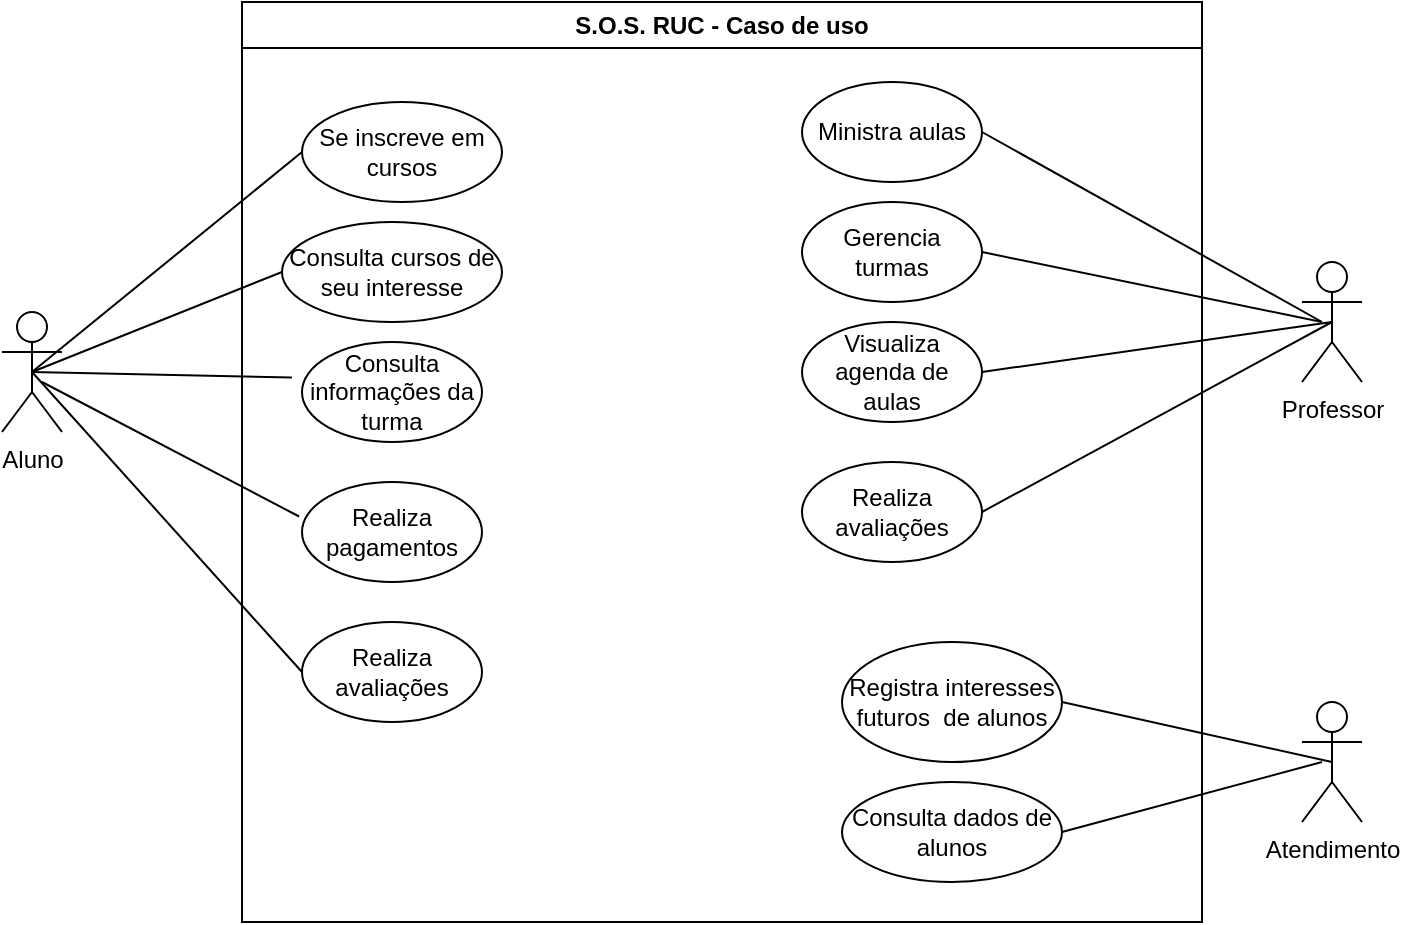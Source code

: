 <mxfile version="23.1.1" type="github">
  <diagram name="Página-1" id="qKHDh8DLJSiiZXxD2Wy4">
    <mxGraphModel dx="1035" dy="501" grid="1" gridSize="10" guides="1" tooltips="1" connect="1" arrows="1" fold="1" page="1" pageScale="1" pageWidth="827" pageHeight="1169" math="0" shadow="0">
      <root>
        <mxCell id="0" />
        <mxCell id="1" parent="0" />
        <mxCell id="YNz9CFvhazMTgxD7ysF_-2" value="S.O.S. RUC - Caso de uso" style="swimlane;whiteSpace=wrap;html=1;" vertex="1" parent="1">
          <mxGeometry x="160" y="110" width="480" height="460" as="geometry" />
        </mxCell>
        <mxCell id="YNz9CFvhazMTgxD7ysF_-4" value="Se inscreve em cursos" style="ellipse;whiteSpace=wrap;html=1;" vertex="1" parent="YNz9CFvhazMTgxD7ysF_-2">
          <mxGeometry x="30" y="50" width="100" height="50" as="geometry" />
        </mxCell>
        <mxCell id="YNz9CFvhazMTgxD7ysF_-5" value="Consulta cursos de seu interesse" style="ellipse;whiteSpace=wrap;html=1;" vertex="1" parent="YNz9CFvhazMTgxD7ysF_-2">
          <mxGeometry x="20" y="110" width="110" height="50" as="geometry" />
        </mxCell>
        <mxCell id="YNz9CFvhazMTgxD7ysF_-6" value="Consulta informações da turma" style="ellipse;whiteSpace=wrap;html=1;" vertex="1" parent="YNz9CFvhazMTgxD7ysF_-2">
          <mxGeometry x="30" y="170" width="90" height="50" as="geometry" />
        </mxCell>
        <mxCell id="YNz9CFvhazMTgxD7ysF_-7" value="Realiza pagamentos" style="ellipse;whiteSpace=wrap;html=1;" vertex="1" parent="YNz9CFvhazMTgxD7ysF_-2">
          <mxGeometry x="30" y="240" width="90" height="50" as="geometry" />
        </mxCell>
        <mxCell id="YNz9CFvhazMTgxD7ysF_-8" value="Realiza avaliações" style="ellipse;whiteSpace=wrap;html=1;" vertex="1" parent="YNz9CFvhazMTgxD7ysF_-2">
          <mxGeometry x="30" y="310" width="90" height="50" as="geometry" />
        </mxCell>
        <mxCell id="YNz9CFvhazMTgxD7ysF_-18" value="Ministra aulas" style="ellipse;whiteSpace=wrap;html=1;" vertex="1" parent="YNz9CFvhazMTgxD7ysF_-2">
          <mxGeometry x="280" y="40" width="90" height="50" as="geometry" />
        </mxCell>
        <mxCell id="YNz9CFvhazMTgxD7ysF_-19" value="Gerencia turmas" style="ellipse;whiteSpace=wrap;html=1;" vertex="1" parent="YNz9CFvhazMTgxD7ysF_-2">
          <mxGeometry x="280" y="100" width="90" height="50" as="geometry" />
        </mxCell>
        <mxCell id="YNz9CFvhazMTgxD7ysF_-20" value="Visualiza agenda de aulas" style="ellipse;whiteSpace=wrap;html=1;" vertex="1" parent="YNz9CFvhazMTgxD7ysF_-2">
          <mxGeometry x="280" y="160" width="90" height="50" as="geometry" />
        </mxCell>
        <mxCell id="YNz9CFvhazMTgxD7ysF_-21" value="Realiza avaliações" style="ellipse;whiteSpace=wrap;html=1;" vertex="1" parent="YNz9CFvhazMTgxD7ysF_-2">
          <mxGeometry x="280" y="230" width="90" height="50" as="geometry" />
        </mxCell>
        <mxCell id="YNz9CFvhazMTgxD7ysF_-28" value="Registra interesses futuros&amp;nbsp; de alunos" style="ellipse;whiteSpace=wrap;html=1;" vertex="1" parent="YNz9CFvhazMTgxD7ysF_-2">
          <mxGeometry x="300" y="320" width="110" height="60" as="geometry" />
        </mxCell>
        <mxCell id="YNz9CFvhazMTgxD7ysF_-29" value="Consulta dados de alunos" style="ellipse;whiteSpace=wrap;html=1;" vertex="1" parent="YNz9CFvhazMTgxD7ysF_-2">
          <mxGeometry x="300" y="390" width="110" height="50" as="geometry" />
        </mxCell>
        <mxCell id="YNz9CFvhazMTgxD7ysF_-3" value="Aluno" style="shape=umlActor;verticalLabelPosition=bottom;verticalAlign=top;html=1;outlineConnect=0;" vertex="1" parent="1">
          <mxGeometry x="40" y="265" width="30" height="60" as="geometry" />
        </mxCell>
        <mxCell id="YNz9CFvhazMTgxD7ysF_-10" value="" style="endArrow=none;html=1;rounded=0;entryX=0;entryY=0.5;entryDx=0;entryDy=0;exitX=0.5;exitY=0.5;exitDx=0;exitDy=0;exitPerimeter=0;" edge="1" parent="1" source="YNz9CFvhazMTgxD7ysF_-3" target="YNz9CFvhazMTgxD7ysF_-4">
          <mxGeometry width="50" height="50" relative="1" as="geometry">
            <mxPoint x="70" y="280" as="sourcePoint" />
            <mxPoint x="120" y="230" as="targetPoint" />
          </mxGeometry>
        </mxCell>
        <mxCell id="YNz9CFvhazMTgxD7ysF_-11" value="" style="endArrow=none;html=1;rounded=0;entryX=0;entryY=0.5;entryDx=0;entryDy=0;exitX=0.5;exitY=0.5;exitDx=0;exitDy=0;exitPerimeter=0;" edge="1" parent="1" source="YNz9CFvhazMTgxD7ysF_-3" target="YNz9CFvhazMTgxD7ysF_-5">
          <mxGeometry width="50" height="50" relative="1" as="geometry">
            <mxPoint x="80" y="290" as="sourcePoint" />
            <mxPoint x="200" y="195" as="targetPoint" />
          </mxGeometry>
        </mxCell>
        <mxCell id="YNz9CFvhazMTgxD7ysF_-12" value="" style="endArrow=none;html=1;rounded=0;entryX=-0.056;entryY=0.356;entryDx=0;entryDy=0;entryPerimeter=0;exitX=0.5;exitY=0.5;exitDx=0;exitDy=0;exitPerimeter=0;" edge="1" parent="1" source="YNz9CFvhazMTgxD7ysF_-3" target="YNz9CFvhazMTgxD7ysF_-6">
          <mxGeometry width="50" height="50" relative="1" as="geometry">
            <mxPoint x="80" y="298" as="sourcePoint" />
            <mxPoint x="200" y="255" as="targetPoint" />
          </mxGeometry>
        </mxCell>
        <mxCell id="YNz9CFvhazMTgxD7ysF_-13" value="" style="endArrow=none;html=1;rounded=0;entryX=-0.016;entryY=0.345;entryDx=0;entryDy=0;entryPerimeter=0;" edge="1" parent="1" target="YNz9CFvhazMTgxD7ysF_-7">
          <mxGeometry width="50" height="50" relative="1" as="geometry">
            <mxPoint x="60" y="300" as="sourcePoint" />
            <mxPoint x="195" y="308" as="targetPoint" />
          </mxGeometry>
        </mxCell>
        <mxCell id="YNz9CFvhazMTgxD7ysF_-14" value="" style="endArrow=none;html=1;rounded=0;entryX=0;entryY=0.5;entryDx=0;entryDy=0;exitX=0.5;exitY=0.5;exitDx=0;exitDy=0;exitPerimeter=0;" edge="1" parent="1" source="YNz9CFvhazMTgxD7ysF_-3" target="YNz9CFvhazMTgxD7ysF_-8">
          <mxGeometry width="50" height="50" relative="1" as="geometry">
            <mxPoint x="80" y="320" as="sourcePoint" />
            <mxPoint x="169" y="397" as="targetPoint" />
          </mxGeometry>
        </mxCell>
        <mxCell id="YNz9CFvhazMTgxD7ysF_-15" value="Professor" style="shape=umlActor;verticalLabelPosition=bottom;verticalAlign=top;html=1;outlineConnect=0;" vertex="1" parent="1">
          <mxGeometry x="690" y="240" width="30" height="60" as="geometry" />
        </mxCell>
        <mxCell id="YNz9CFvhazMTgxD7ysF_-23" value="" style="endArrow=none;html=1;rounded=0;exitX=1;exitY=0.5;exitDx=0;exitDy=0;" edge="1" parent="1" source="YNz9CFvhazMTgxD7ysF_-21">
          <mxGeometry width="50" height="50" relative="1" as="geometry">
            <mxPoint x="630" y="315" as="sourcePoint" />
            <mxPoint x="705" y="270" as="targetPoint" />
          </mxGeometry>
        </mxCell>
        <mxCell id="YNz9CFvhazMTgxD7ysF_-24" value="" style="endArrow=none;html=1;rounded=0;exitX=1;exitY=0.5;exitDx=0;exitDy=0;entryX=0.5;entryY=0.5;entryDx=0;entryDy=0;entryPerimeter=0;" edge="1" parent="1" source="YNz9CFvhazMTgxD7ysF_-20" target="YNz9CFvhazMTgxD7ysF_-15">
          <mxGeometry width="50" height="50" relative="1" as="geometry">
            <mxPoint x="540" y="300" as="sourcePoint" />
            <mxPoint x="670" y="280" as="targetPoint" />
          </mxGeometry>
        </mxCell>
        <mxCell id="YNz9CFvhazMTgxD7ysF_-25" value="" style="endArrow=none;html=1;rounded=0;exitX=1;exitY=0.5;exitDx=0;exitDy=0;" edge="1" parent="1" source="YNz9CFvhazMTgxD7ysF_-19">
          <mxGeometry width="50" height="50" relative="1" as="geometry">
            <mxPoint x="540" y="270" as="sourcePoint" />
            <mxPoint x="700" y="270" as="targetPoint" />
          </mxGeometry>
        </mxCell>
        <mxCell id="YNz9CFvhazMTgxD7ysF_-26" value="" style="endArrow=none;html=1;rounded=0;exitX=1;exitY=0.5;exitDx=0;exitDy=0;" edge="1" parent="1" source="YNz9CFvhazMTgxD7ysF_-18">
          <mxGeometry width="50" height="50" relative="1" as="geometry">
            <mxPoint x="540" y="245" as="sourcePoint" />
            <mxPoint x="700" y="270" as="targetPoint" />
          </mxGeometry>
        </mxCell>
        <mxCell id="YNz9CFvhazMTgxD7ysF_-27" value="Atendimento" style="shape=umlActor;verticalLabelPosition=bottom;verticalAlign=top;html=1;outlineConnect=0;" vertex="1" parent="1">
          <mxGeometry x="690" y="460" width="30" height="60" as="geometry" />
        </mxCell>
        <mxCell id="YNz9CFvhazMTgxD7ysF_-30" value="" style="endArrow=none;html=1;rounded=0;entryX=0.5;entryY=0.5;entryDx=0;entryDy=0;entryPerimeter=0;exitX=1;exitY=0.5;exitDx=0;exitDy=0;" edge="1" parent="1" source="YNz9CFvhazMTgxD7ysF_-28" target="YNz9CFvhazMTgxD7ysF_-27">
          <mxGeometry width="50" height="50" relative="1" as="geometry">
            <mxPoint x="380" y="360" as="sourcePoint" />
            <mxPoint x="420" y="310" as="targetPoint" />
          </mxGeometry>
        </mxCell>
        <mxCell id="YNz9CFvhazMTgxD7ysF_-31" value="" style="endArrow=none;html=1;rounded=0;exitX=1;exitY=0.5;exitDx=0;exitDy=0;" edge="1" parent="1" source="YNz9CFvhazMTgxD7ysF_-29">
          <mxGeometry width="50" height="50" relative="1" as="geometry">
            <mxPoint x="580" y="470" as="sourcePoint" />
            <mxPoint x="700" y="490" as="targetPoint" />
          </mxGeometry>
        </mxCell>
      </root>
    </mxGraphModel>
  </diagram>
</mxfile>
